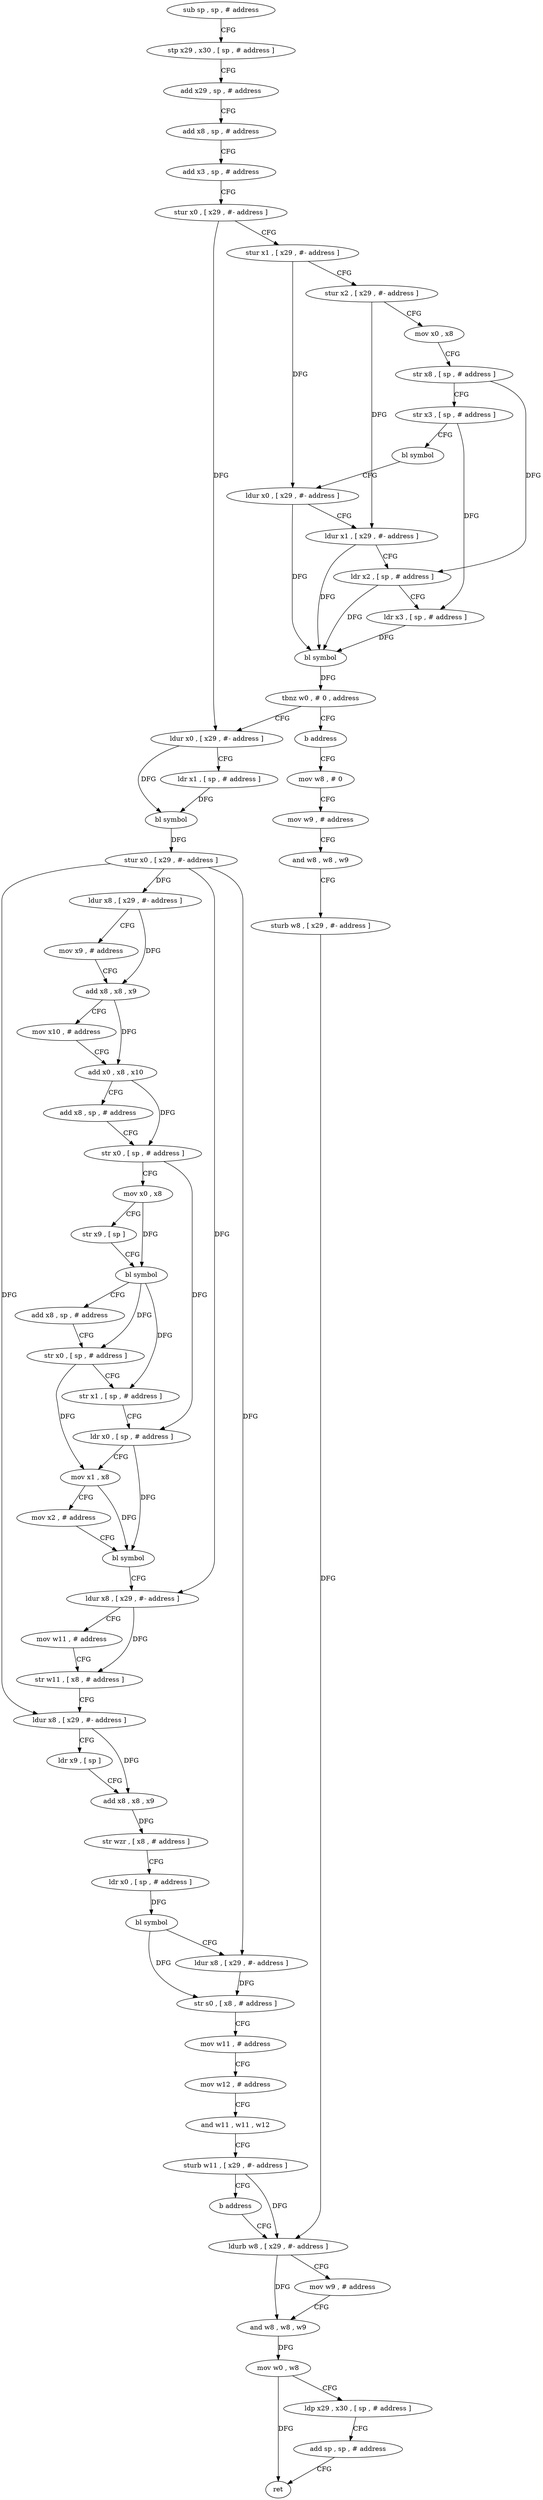 digraph "func" {
"4277764" [label = "sub sp , sp , # address" ]
"4277768" [label = "stp x29 , x30 , [ sp , # address ]" ]
"4277772" [label = "add x29 , sp , # address" ]
"4277776" [label = "add x8 , sp , # address" ]
"4277780" [label = "add x3 , sp , # address" ]
"4277784" [label = "stur x0 , [ x29 , #- address ]" ]
"4277788" [label = "stur x1 , [ x29 , #- address ]" ]
"4277792" [label = "stur x2 , [ x29 , #- address ]" ]
"4277796" [label = "mov x0 , x8" ]
"4277800" [label = "str x8 , [ sp , # address ]" ]
"4277804" [label = "str x3 , [ sp , # address ]" ]
"4277808" [label = "bl symbol" ]
"4277812" [label = "ldur x0 , [ x29 , #- address ]" ]
"4277816" [label = "ldur x1 , [ x29 , #- address ]" ]
"4277820" [label = "ldr x2 , [ sp , # address ]" ]
"4277824" [label = "ldr x3 , [ sp , # address ]" ]
"4277828" [label = "bl symbol" ]
"4277832" [label = "tbnz w0 , # 0 , address" ]
"4277840" [label = "ldur x0 , [ x29 , #- address ]" ]
"4277836" [label = "b address" ]
"4277844" [label = "ldr x1 , [ sp , # address ]" ]
"4277848" [label = "bl symbol" ]
"4277852" [label = "stur x0 , [ x29 , #- address ]" ]
"4277856" [label = "ldur x8 , [ x29 , #- address ]" ]
"4277860" [label = "mov x9 , # address" ]
"4277864" [label = "add x8 , x8 , x9" ]
"4277868" [label = "mov x10 , # address" ]
"4277872" [label = "add x0 , x8 , x10" ]
"4277876" [label = "add x8 , sp , # address" ]
"4277880" [label = "str x0 , [ sp , # address ]" ]
"4277884" [label = "mov x0 , x8" ]
"4277888" [label = "str x9 , [ sp ]" ]
"4277892" [label = "bl symbol" ]
"4277896" [label = "add x8 , sp , # address" ]
"4277900" [label = "str x0 , [ sp , # address ]" ]
"4277904" [label = "str x1 , [ sp , # address ]" ]
"4277908" [label = "ldr x0 , [ sp , # address ]" ]
"4277912" [label = "mov x1 , x8" ]
"4277916" [label = "mov x2 , # address" ]
"4277920" [label = "bl symbol" ]
"4277924" [label = "ldur x8 , [ x29 , #- address ]" ]
"4277928" [label = "mov w11 , # address" ]
"4277932" [label = "str w11 , [ x8 , # address ]" ]
"4277936" [label = "ldur x8 , [ x29 , #- address ]" ]
"4277940" [label = "ldr x9 , [ sp ]" ]
"4277944" [label = "add x8 , x8 , x9" ]
"4277948" [label = "str wzr , [ x8 , # address ]" ]
"4277952" [label = "ldr x0 , [ sp , # address ]" ]
"4277956" [label = "bl symbol" ]
"4277960" [label = "ldur x8 , [ x29 , #- address ]" ]
"4277964" [label = "str s0 , [ x8 , # address ]" ]
"4277968" [label = "mov w11 , # address" ]
"4277972" [label = "mov w12 , # address" ]
"4277976" [label = "and w11 , w11 , w12" ]
"4277980" [label = "sturb w11 , [ x29 , #- address ]" ]
"4277984" [label = "b address" ]
"4278004" [label = "ldurb w8 , [ x29 , #- address ]" ]
"4277988" [label = "mov w8 , # 0" ]
"4278008" [label = "mov w9 , # address" ]
"4278012" [label = "and w8 , w8 , w9" ]
"4278016" [label = "mov w0 , w8" ]
"4278020" [label = "ldp x29 , x30 , [ sp , # address ]" ]
"4278024" [label = "add sp , sp , # address" ]
"4278028" [label = "ret" ]
"4277992" [label = "mov w9 , # address" ]
"4277996" [label = "and w8 , w8 , w9" ]
"4278000" [label = "sturb w8 , [ x29 , #- address ]" ]
"4277764" -> "4277768" [ label = "CFG" ]
"4277768" -> "4277772" [ label = "CFG" ]
"4277772" -> "4277776" [ label = "CFG" ]
"4277776" -> "4277780" [ label = "CFG" ]
"4277780" -> "4277784" [ label = "CFG" ]
"4277784" -> "4277788" [ label = "CFG" ]
"4277784" -> "4277840" [ label = "DFG" ]
"4277788" -> "4277792" [ label = "CFG" ]
"4277788" -> "4277812" [ label = "DFG" ]
"4277792" -> "4277796" [ label = "CFG" ]
"4277792" -> "4277816" [ label = "DFG" ]
"4277796" -> "4277800" [ label = "CFG" ]
"4277800" -> "4277804" [ label = "CFG" ]
"4277800" -> "4277820" [ label = "DFG" ]
"4277804" -> "4277808" [ label = "CFG" ]
"4277804" -> "4277824" [ label = "DFG" ]
"4277808" -> "4277812" [ label = "CFG" ]
"4277812" -> "4277816" [ label = "CFG" ]
"4277812" -> "4277828" [ label = "DFG" ]
"4277816" -> "4277820" [ label = "CFG" ]
"4277816" -> "4277828" [ label = "DFG" ]
"4277820" -> "4277824" [ label = "CFG" ]
"4277820" -> "4277828" [ label = "DFG" ]
"4277824" -> "4277828" [ label = "DFG" ]
"4277828" -> "4277832" [ label = "DFG" ]
"4277832" -> "4277840" [ label = "CFG" ]
"4277832" -> "4277836" [ label = "CFG" ]
"4277840" -> "4277844" [ label = "CFG" ]
"4277840" -> "4277848" [ label = "DFG" ]
"4277836" -> "4277988" [ label = "CFG" ]
"4277844" -> "4277848" [ label = "DFG" ]
"4277848" -> "4277852" [ label = "DFG" ]
"4277852" -> "4277856" [ label = "DFG" ]
"4277852" -> "4277924" [ label = "DFG" ]
"4277852" -> "4277936" [ label = "DFG" ]
"4277852" -> "4277960" [ label = "DFG" ]
"4277856" -> "4277860" [ label = "CFG" ]
"4277856" -> "4277864" [ label = "DFG" ]
"4277860" -> "4277864" [ label = "CFG" ]
"4277864" -> "4277868" [ label = "CFG" ]
"4277864" -> "4277872" [ label = "DFG" ]
"4277868" -> "4277872" [ label = "CFG" ]
"4277872" -> "4277876" [ label = "CFG" ]
"4277872" -> "4277880" [ label = "DFG" ]
"4277876" -> "4277880" [ label = "CFG" ]
"4277880" -> "4277884" [ label = "CFG" ]
"4277880" -> "4277908" [ label = "DFG" ]
"4277884" -> "4277888" [ label = "CFG" ]
"4277884" -> "4277892" [ label = "DFG" ]
"4277888" -> "4277892" [ label = "CFG" ]
"4277892" -> "4277896" [ label = "CFG" ]
"4277892" -> "4277900" [ label = "DFG" ]
"4277892" -> "4277904" [ label = "DFG" ]
"4277896" -> "4277900" [ label = "CFG" ]
"4277900" -> "4277904" [ label = "CFG" ]
"4277900" -> "4277912" [ label = "DFG" ]
"4277904" -> "4277908" [ label = "CFG" ]
"4277908" -> "4277912" [ label = "CFG" ]
"4277908" -> "4277920" [ label = "DFG" ]
"4277912" -> "4277916" [ label = "CFG" ]
"4277912" -> "4277920" [ label = "DFG" ]
"4277916" -> "4277920" [ label = "CFG" ]
"4277920" -> "4277924" [ label = "CFG" ]
"4277924" -> "4277928" [ label = "CFG" ]
"4277924" -> "4277932" [ label = "DFG" ]
"4277928" -> "4277932" [ label = "CFG" ]
"4277932" -> "4277936" [ label = "CFG" ]
"4277936" -> "4277940" [ label = "CFG" ]
"4277936" -> "4277944" [ label = "DFG" ]
"4277940" -> "4277944" [ label = "CFG" ]
"4277944" -> "4277948" [ label = "DFG" ]
"4277948" -> "4277952" [ label = "CFG" ]
"4277952" -> "4277956" [ label = "DFG" ]
"4277956" -> "4277960" [ label = "CFG" ]
"4277956" -> "4277964" [ label = "DFG" ]
"4277960" -> "4277964" [ label = "DFG" ]
"4277964" -> "4277968" [ label = "CFG" ]
"4277968" -> "4277972" [ label = "CFG" ]
"4277972" -> "4277976" [ label = "CFG" ]
"4277976" -> "4277980" [ label = "CFG" ]
"4277980" -> "4277984" [ label = "CFG" ]
"4277980" -> "4278004" [ label = "DFG" ]
"4277984" -> "4278004" [ label = "CFG" ]
"4278004" -> "4278008" [ label = "CFG" ]
"4278004" -> "4278012" [ label = "DFG" ]
"4277988" -> "4277992" [ label = "CFG" ]
"4278008" -> "4278012" [ label = "CFG" ]
"4278012" -> "4278016" [ label = "DFG" ]
"4278016" -> "4278020" [ label = "CFG" ]
"4278016" -> "4278028" [ label = "DFG" ]
"4278020" -> "4278024" [ label = "CFG" ]
"4278024" -> "4278028" [ label = "CFG" ]
"4277992" -> "4277996" [ label = "CFG" ]
"4277996" -> "4278000" [ label = "CFG" ]
"4278000" -> "4278004" [ label = "DFG" ]
}
